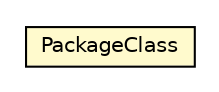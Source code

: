 #!/usr/local/bin/dot
#
# Class diagram 
# Generated by UMLGraph version 5.1 (http://www.umlgraph.org/)
#

digraph G {
	edge [fontname="Helvetica",fontsize=10,labelfontname="Helvetica",labelfontsize=10];
	node [fontname="Helvetica",fontsize=10,shape=plaintext];
	nodesep=0.25;
	ranksep=0.5;
	// org.androidtransfuse.model.PackageClass
	c7642 [label=<<table title="org.androidtransfuse.model.PackageClass" border="0" cellborder="1" cellspacing="0" cellpadding="2" port="p" bgcolor="lemonChiffon" href="./PackageClass.html">
		<tr><td><table border="0" cellspacing="0" cellpadding="1">
<tr><td align="center" balign="center"> PackageClass </td></tr>
		</table></td></tr>
		</table>>, fontname="Helvetica", fontcolor="black", fontsize=10.0];
}

